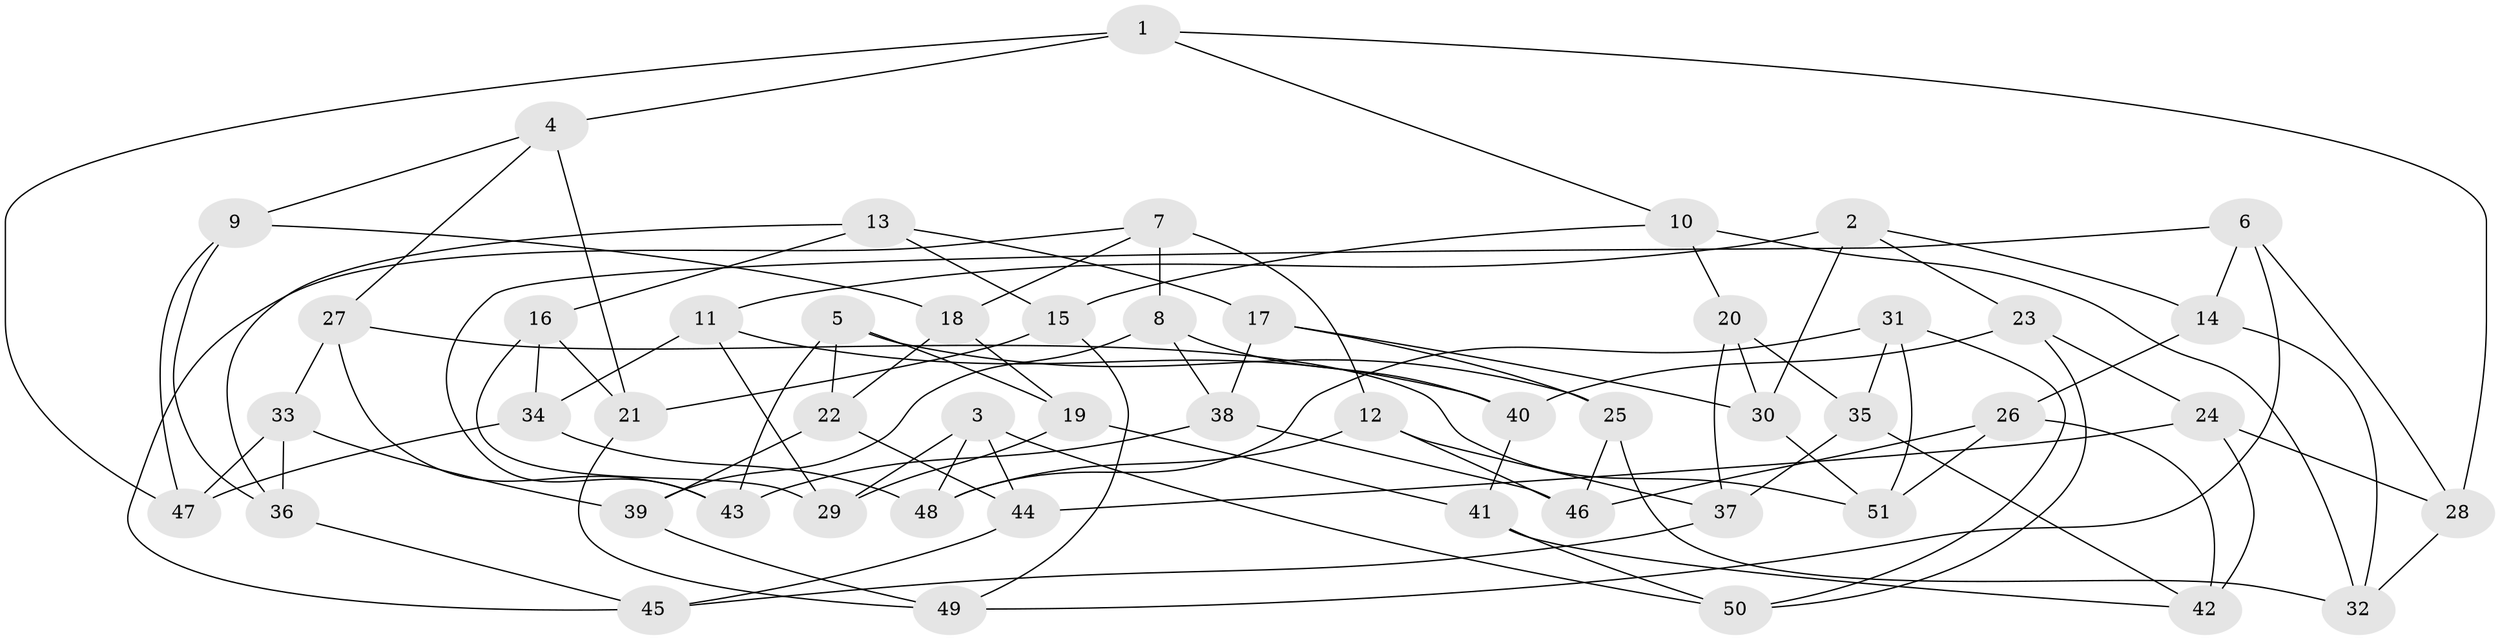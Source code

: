 // coarse degree distribution, {6: 0.5357142857142857, 5: 0.21428571428571427, 4: 0.25}
// Generated by graph-tools (version 1.1) at 2025/42/03/06/25 10:42:25]
// undirected, 51 vertices, 102 edges
graph export_dot {
graph [start="1"]
  node [color=gray90,style=filled];
  1;
  2;
  3;
  4;
  5;
  6;
  7;
  8;
  9;
  10;
  11;
  12;
  13;
  14;
  15;
  16;
  17;
  18;
  19;
  20;
  21;
  22;
  23;
  24;
  25;
  26;
  27;
  28;
  29;
  30;
  31;
  32;
  33;
  34;
  35;
  36;
  37;
  38;
  39;
  40;
  41;
  42;
  43;
  44;
  45;
  46;
  47;
  48;
  49;
  50;
  51;
  1 -- 4;
  1 -- 47;
  1 -- 10;
  1 -- 28;
  2 -- 23;
  2 -- 11;
  2 -- 14;
  2 -- 30;
  3 -- 44;
  3 -- 50;
  3 -- 29;
  3 -- 48;
  4 -- 21;
  4 -- 27;
  4 -- 9;
  5 -- 19;
  5 -- 25;
  5 -- 22;
  5 -- 43;
  6 -- 49;
  6 -- 43;
  6 -- 28;
  6 -- 14;
  7 -- 12;
  7 -- 18;
  7 -- 45;
  7 -- 8;
  8 -- 39;
  8 -- 40;
  8 -- 38;
  9 -- 47;
  9 -- 36;
  9 -- 18;
  10 -- 15;
  10 -- 32;
  10 -- 20;
  11 -- 34;
  11 -- 29;
  11 -- 40;
  12 -- 37;
  12 -- 46;
  12 -- 48;
  13 -- 36;
  13 -- 17;
  13 -- 15;
  13 -- 16;
  14 -- 32;
  14 -- 26;
  15 -- 49;
  15 -- 21;
  16 -- 34;
  16 -- 21;
  16 -- 29;
  17 -- 25;
  17 -- 38;
  17 -- 30;
  18 -- 19;
  18 -- 22;
  19 -- 29;
  19 -- 41;
  20 -- 37;
  20 -- 35;
  20 -- 30;
  21 -- 49;
  22 -- 44;
  22 -- 39;
  23 -- 24;
  23 -- 50;
  23 -- 40;
  24 -- 28;
  24 -- 44;
  24 -- 42;
  25 -- 46;
  25 -- 32;
  26 -- 51;
  26 -- 42;
  26 -- 46;
  27 -- 43;
  27 -- 33;
  27 -- 51;
  28 -- 32;
  30 -- 51;
  31 -- 50;
  31 -- 51;
  31 -- 35;
  31 -- 48;
  33 -- 36;
  33 -- 39;
  33 -- 47;
  34 -- 47;
  34 -- 48;
  35 -- 42;
  35 -- 37;
  36 -- 45;
  37 -- 45;
  38 -- 43;
  38 -- 46;
  39 -- 49;
  40 -- 41;
  41 -- 50;
  41 -- 42;
  44 -- 45;
}
